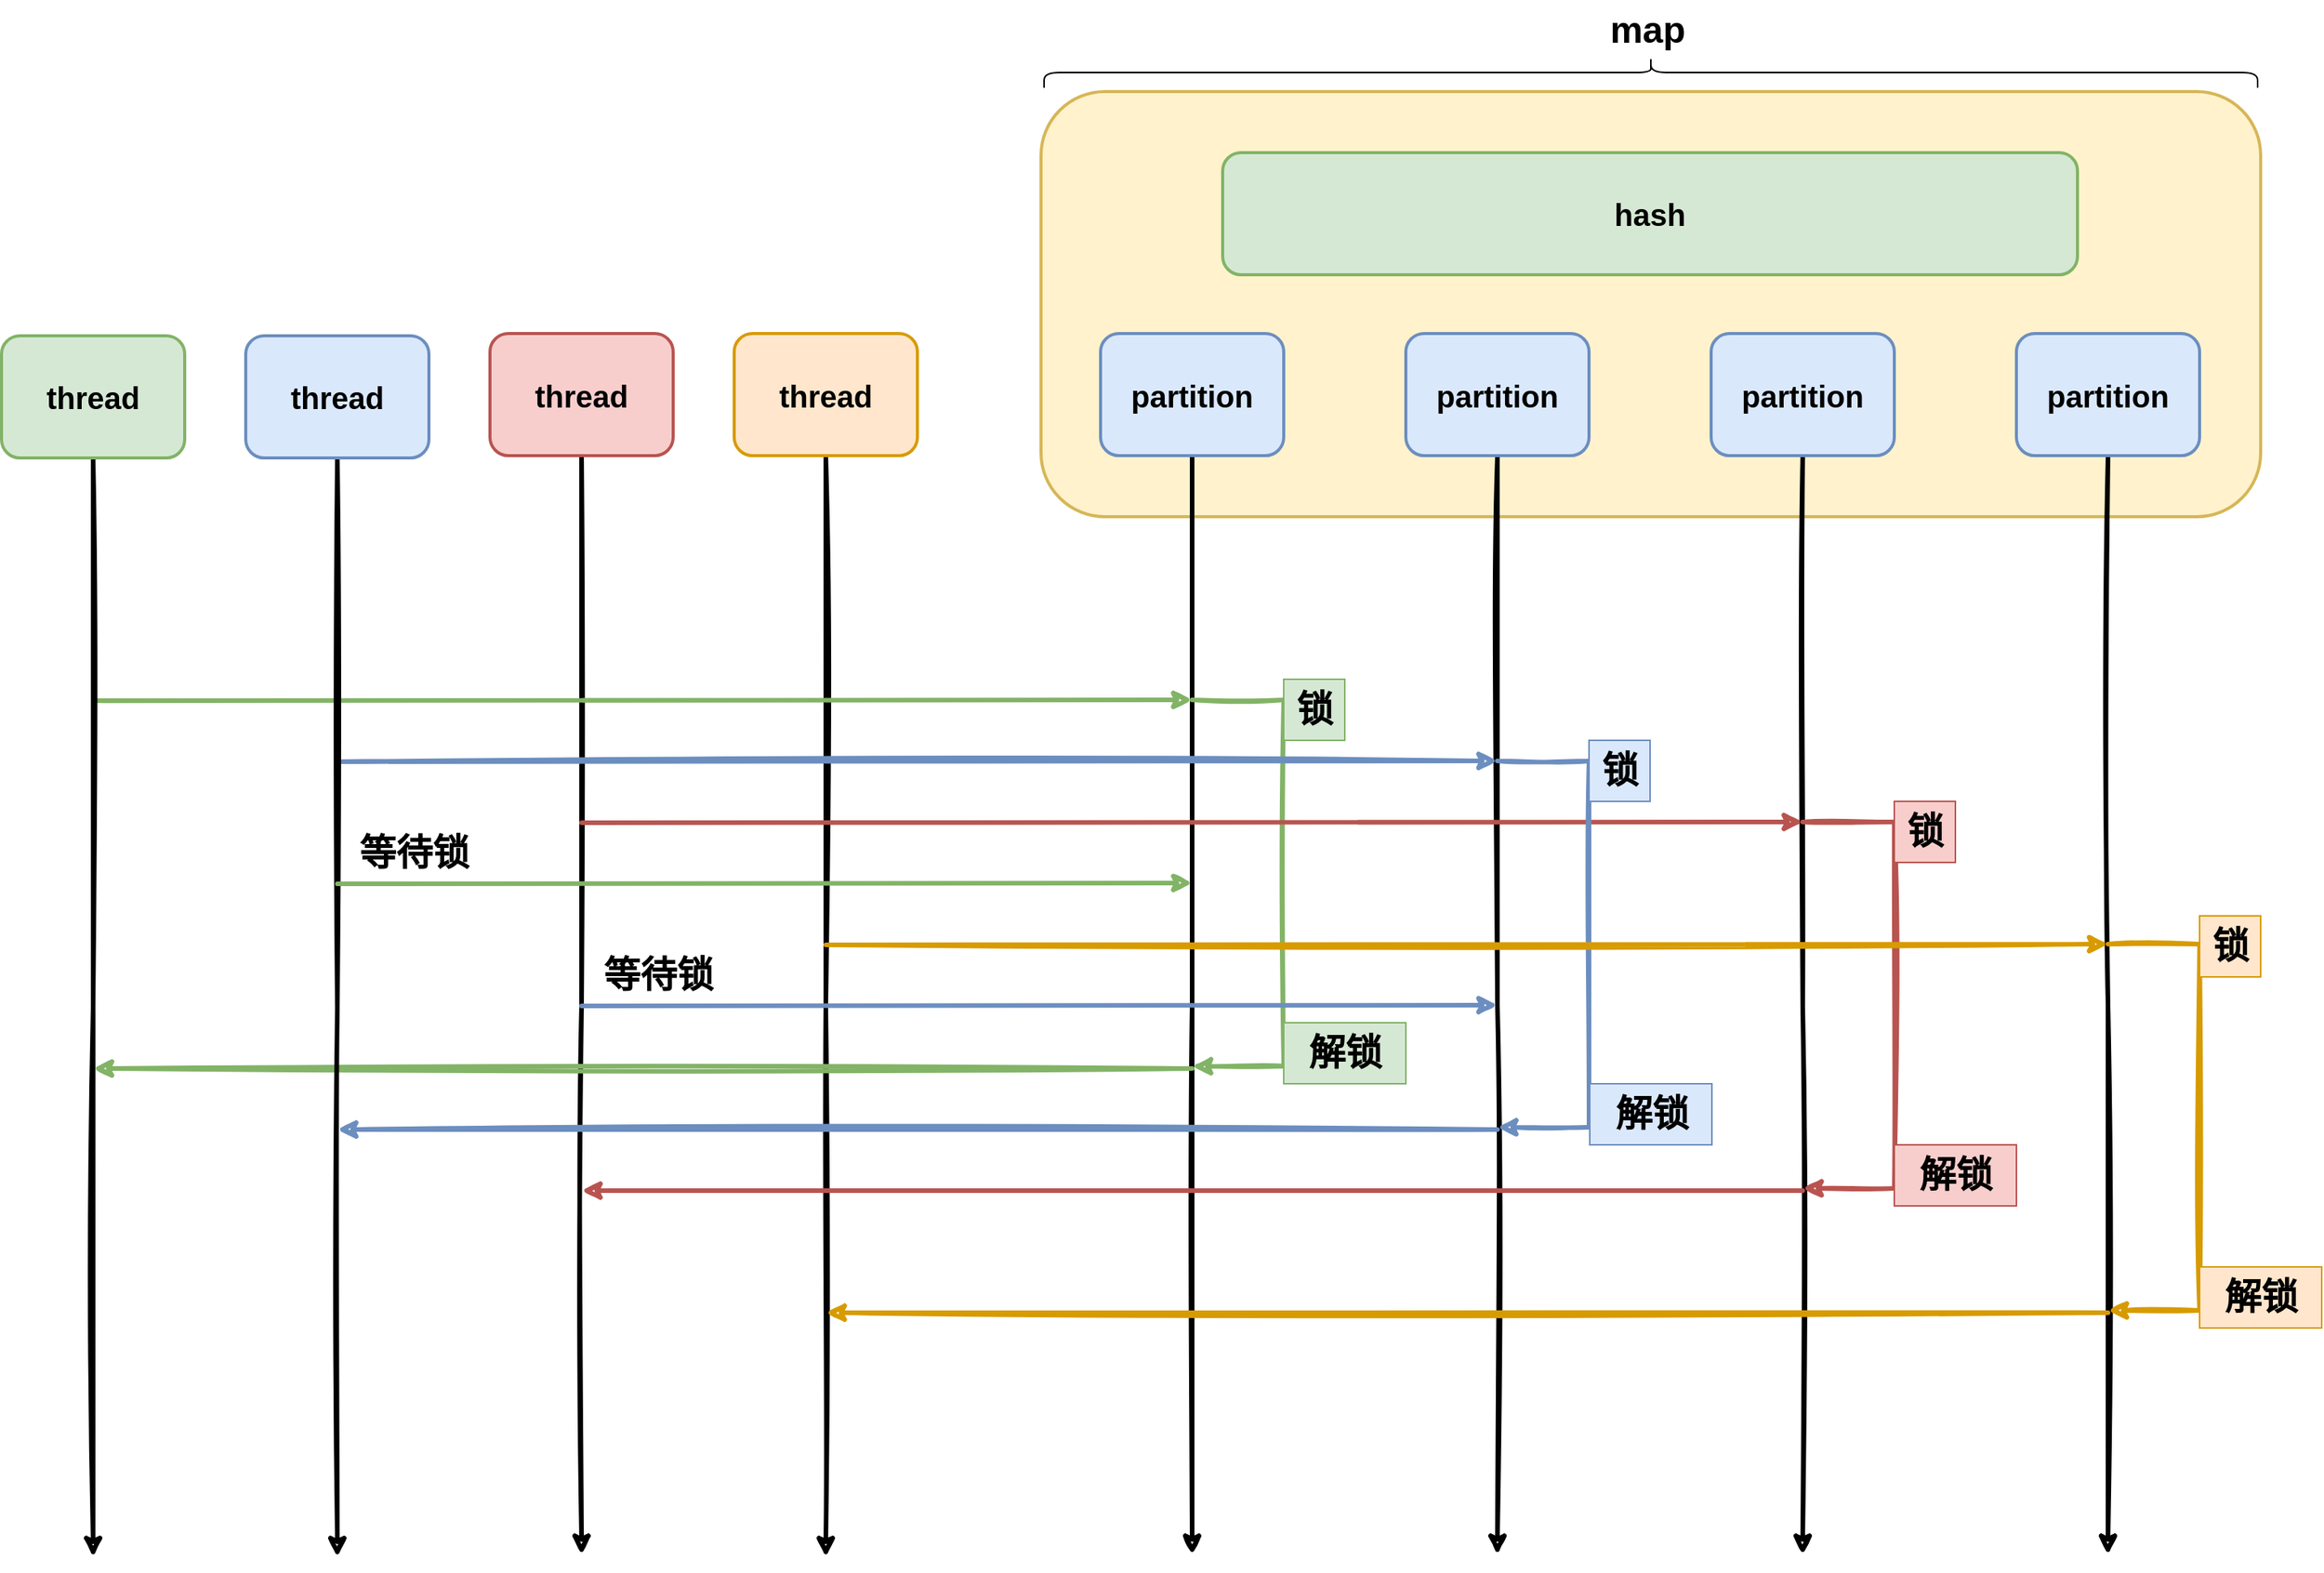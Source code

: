 <mxfile version="20.6.0" type="github">
  <diagram id="yVkCRX8mFTgZYKzHjUaJ" name="第 1 页">
    <mxGraphModel dx="1892" dy="1068" grid="1" gridSize="10" guides="1" tooltips="1" connect="1" arrows="1" fold="1" page="1" pageScale="1" pageWidth="827" pageHeight="1169" math="0" shadow="0">
      <root>
        <mxCell id="0" />
        <mxCell id="1" parent="0" />
        <mxCell id="08ZhqEpVzn3UHtBSAcFS-94" value="" style="rounded=1;whiteSpace=wrap;html=1;strokeWidth=2;fillWeight=4;hachureGap=8;hachureAngle=45;fillColor=#fff2cc;sketch=0;fontSize=20;fontStyle=1;strokeColor=#d6b656;" vertex="1" parent="1">
          <mxGeometry x="801" y="160" width="799" height="278.5" as="geometry" />
        </mxCell>
        <mxCell id="08ZhqEpVzn3UHtBSAcFS-1" style="edgeStyle=orthogonalEdgeStyle;rounded=0;sketch=1;orthogonalLoop=1;jettySize=auto;html=1;strokeWidth=3;fontSize=20;" edge="1" parent="1" source="08ZhqEpVzn3UHtBSAcFS-2">
          <mxGeometry relative="1" as="geometry">
            <mxPoint x="900" y="1118.5" as="targetPoint" />
          </mxGeometry>
        </mxCell>
        <mxCell id="08ZhqEpVzn3UHtBSAcFS-2" value="partition" style="rounded=1;whiteSpace=wrap;html=1;strokeWidth=2;fillWeight=4;hachureGap=8;hachureAngle=45;fillColor=#dae8fc;sketch=0;fontSize=20;fontStyle=1;strokeColor=#6c8ebf;" vertex="1" parent="1">
          <mxGeometry x="840" y="318.5" width="120" height="80" as="geometry" />
        </mxCell>
        <mxCell id="08ZhqEpVzn3UHtBSAcFS-3" style="edgeStyle=orthogonalEdgeStyle;rounded=0;orthogonalLoop=1;jettySize=auto;html=1;fontSize=20;strokeWidth=3;sketch=1;" edge="1" parent="1" source="08ZhqEpVzn3UHtBSAcFS-4">
          <mxGeometry relative="1" as="geometry">
            <mxPoint x="660" y="1120" as="targetPoint" />
          </mxGeometry>
        </mxCell>
        <mxCell id="08ZhqEpVzn3UHtBSAcFS-4" value="thread" style="rounded=1;whiteSpace=wrap;html=1;strokeWidth=2;fillWeight=4;hachureGap=8;hachureAngle=45;fillColor=#ffe6cc;sketch=0;fontSize=20;fontStyle=1;strokeColor=#d79b00;" vertex="1" parent="1">
          <mxGeometry x="600" y="318.5" width="120" height="80" as="geometry" />
        </mxCell>
        <mxCell id="08ZhqEpVzn3UHtBSAcFS-5" style="edgeStyle=orthogonalEdgeStyle;rounded=0;sketch=1;orthogonalLoop=1;jettySize=auto;html=1;strokeWidth=3;fontSize=20;" edge="1" parent="1" source="08ZhqEpVzn3UHtBSAcFS-6">
          <mxGeometry relative="1" as="geometry">
            <mxPoint x="1100" y="1118.5" as="targetPoint" />
          </mxGeometry>
        </mxCell>
        <mxCell id="08ZhqEpVzn3UHtBSAcFS-6" value="partition" style="rounded=1;whiteSpace=wrap;html=1;strokeWidth=2;fillWeight=4;hachureGap=8;hachureAngle=45;fillColor=#dae8fc;sketch=0;fontSize=20;fontStyle=1;strokeColor=#6c8ebf;" vertex="1" parent="1">
          <mxGeometry x="1040" y="318.5" width="120" height="80" as="geometry" />
        </mxCell>
        <mxCell id="08ZhqEpVzn3UHtBSAcFS-7" style="edgeStyle=orthogonalEdgeStyle;rounded=0;sketch=1;orthogonalLoop=1;jettySize=auto;html=1;strokeWidth=3;fontSize=20;" edge="1" parent="1" source="08ZhqEpVzn3UHtBSAcFS-8">
          <mxGeometry relative="1" as="geometry">
            <mxPoint x="500" y="1118.5" as="targetPoint" />
          </mxGeometry>
        </mxCell>
        <mxCell id="08ZhqEpVzn3UHtBSAcFS-8" value="thread" style="rounded=1;whiteSpace=wrap;html=1;strokeWidth=2;fillWeight=4;hachureGap=8;hachureAngle=45;fillColor=#f8cecc;sketch=0;fontSize=20;fontStyle=1;strokeColor=#b85450;" vertex="1" parent="1">
          <mxGeometry x="440" y="318.5" width="120" height="80" as="geometry" />
        </mxCell>
        <mxCell id="08ZhqEpVzn3UHtBSAcFS-32" style="edgeStyle=orthogonalEdgeStyle;rounded=0;sketch=1;orthogonalLoop=1;jettySize=auto;html=1;strokeWidth=3;fontSize=20;" edge="1" parent="1" source="08ZhqEpVzn3UHtBSAcFS-33">
          <mxGeometry relative="1" as="geometry">
            <mxPoint x="1300" y="1118.5" as="targetPoint" />
          </mxGeometry>
        </mxCell>
        <mxCell id="08ZhqEpVzn3UHtBSAcFS-33" value="partition" style="rounded=1;whiteSpace=wrap;html=1;strokeWidth=2;fillWeight=4;hachureGap=8;hachureAngle=45;fillColor=#dae8fc;sketch=0;fontSize=20;fontStyle=1;strokeColor=#6c8ebf;" vertex="1" parent="1">
          <mxGeometry x="1240" y="318.5" width="120" height="80" as="geometry" />
        </mxCell>
        <mxCell id="08ZhqEpVzn3UHtBSAcFS-75" value="" style="endArrow=classic;html=1;rounded=0;sketch=1;strokeWidth=3;fontSize=20;fillColor=#d5e8d4;strokeColor=#82b366;" edge="1" parent="1">
          <mxGeometry width="50" height="50" relative="1" as="geometry">
            <mxPoint x="900" y="558.5" as="sourcePoint" />
            <mxPoint x="900" y="798.5" as="targetPoint" />
            <Array as="points">
              <mxPoint x="960" y="558.5" />
              <mxPoint x="960" y="798.5" />
            </Array>
          </mxGeometry>
        </mxCell>
        <mxCell id="08ZhqEpVzn3UHtBSAcFS-76" value="" style="endArrow=classic;html=1;rounded=0;sketch=1;strokeWidth=3;fontSize=20;fillColor=#d5e8d4;strokeColor=#82b366;" edge="1" parent="1">
          <mxGeometry width="50" height="50" relative="1" as="geometry">
            <mxPoint x="180" y="559" as="sourcePoint" />
            <mxPoint x="900" y="558.5" as="targetPoint" />
          </mxGeometry>
        </mxCell>
        <mxCell id="08ZhqEpVzn3UHtBSAcFS-79" value="" style="endArrow=classic;html=1;rounded=0;sketch=1;strokeWidth=3;fontSize=20;fillColor=#dae8fc;strokeColor=#6c8ebf;" edge="1" parent="1">
          <mxGeometry width="50" height="50" relative="1" as="geometry">
            <mxPoint x="340" y="599" as="sourcePoint" />
            <mxPoint x="1100" y="598.5" as="targetPoint" />
          </mxGeometry>
        </mxCell>
        <mxCell id="08ZhqEpVzn3UHtBSAcFS-80" value="" style="endArrow=classic;html=1;rounded=0;sketch=1;strokeWidth=3;fontSize=20;fillColor=#f8cecc;strokeColor=#b85450;" edge="1" parent="1">
          <mxGeometry width="50" height="50" relative="1" as="geometry">
            <mxPoint x="500" y="639" as="sourcePoint" />
            <mxPoint x="1300" y="638.5" as="targetPoint" />
          </mxGeometry>
        </mxCell>
        <mxCell id="08ZhqEpVzn3UHtBSAcFS-82" value="等待锁" style="text;strokeColor=none;fillColor=none;html=1;fontSize=24;fontStyle=1;verticalAlign=middle;align=center;" vertex="1" parent="1">
          <mxGeometry x="340" y="638.5" width="100" height="40" as="geometry" />
        </mxCell>
        <mxCell id="08ZhqEpVzn3UHtBSAcFS-83" value="" style="endArrow=classic;html=1;rounded=0;sketch=1;strokeWidth=3;fontSize=20;fillColor=#dae8fc;strokeColor=#6c8ebf;" edge="1" parent="1">
          <mxGeometry width="50" height="50" relative="1" as="geometry">
            <mxPoint x="1100" y="598.5" as="sourcePoint" />
            <mxPoint x="1100" y="838.5" as="targetPoint" />
            <Array as="points">
              <mxPoint x="1160" y="598.5" />
              <mxPoint x="1160" y="838.5" />
            </Array>
          </mxGeometry>
        </mxCell>
        <mxCell id="08ZhqEpVzn3UHtBSAcFS-84" value="" style="endArrow=classic;html=1;rounded=0;sketch=1;strokeWidth=3;fontSize=20;fillColor=#f8cecc;strokeColor=#b85450;" edge="1" parent="1">
          <mxGeometry width="50" height="50" relative="1" as="geometry">
            <mxPoint x="1300" y="638.5" as="sourcePoint" />
            <mxPoint x="1300" y="878.5" as="targetPoint" />
            <Array as="points">
              <mxPoint x="1360" y="638.5" />
              <mxPoint x="1360" y="878.5" />
            </Array>
          </mxGeometry>
        </mxCell>
        <mxCell id="08ZhqEpVzn3UHtBSAcFS-85" value="锁" style="text;html=1;fontSize=24;fontStyle=1;verticalAlign=middle;align=center;fillColor=#d5e8d4;strokeColor=#82b366;" vertex="1" parent="1">
          <mxGeometry x="960" y="545" width="40" height="40" as="geometry" />
        </mxCell>
        <mxCell id="08ZhqEpVzn3UHtBSAcFS-86" value="解锁" style="text;strokeColor=#82b366;fillColor=#d5e8d4;html=1;fontSize=24;fontStyle=1;verticalAlign=middle;align=center;" vertex="1" parent="1">
          <mxGeometry x="960" y="770" width="80" height="40" as="geometry" />
        </mxCell>
        <mxCell id="08ZhqEpVzn3UHtBSAcFS-88" style="edgeStyle=orthogonalEdgeStyle;rounded=0;sketch=1;orthogonalLoop=1;jettySize=auto;html=1;strokeWidth=3;" edge="1" parent="1" source="08ZhqEpVzn3UHtBSAcFS-87">
          <mxGeometry relative="1" as="geometry">
            <mxPoint x="1500" y="1118.5" as="targetPoint" />
          </mxGeometry>
        </mxCell>
        <mxCell id="08ZhqEpVzn3UHtBSAcFS-87" value="partition" style="rounded=1;whiteSpace=wrap;html=1;strokeWidth=2;fillWeight=4;hachureGap=8;hachureAngle=45;fillColor=#dae8fc;sketch=0;fontSize=20;fontStyle=1;strokeColor=#6c8ebf;" vertex="1" parent="1">
          <mxGeometry x="1440" y="318.5" width="120" height="80" as="geometry" />
        </mxCell>
        <mxCell id="08ZhqEpVzn3UHtBSAcFS-95" value="" style="shape=curlyBracket;whiteSpace=wrap;html=1;rounded=1;labelPosition=left;verticalLabelPosition=middle;align=right;verticalAlign=middle;rotation=90;" vertex="1" parent="1">
          <mxGeometry x="1190.5" y="-250" width="20" height="795" as="geometry" />
        </mxCell>
        <mxCell id="08ZhqEpVzn3UHtBSAcFS-96" value="map" style="text;strokeColor=none;fillColor=none;html=1;fontSize=24;fontStyle=1;verticalAlign=middle;align=center;" vertex="1" parent="1">
          <mxGeometry x="1147.5" y="100" width="100" height="40" as="geometry" />
        </mxCell>
        <mxCell id="08ZhqEpVzn3UHtBSAcFS-97" value="" style="endArrow=classic;html=1;rounded=0;sketch=1;strokeWidth=3;fontSize=20;fillColor=#ffe6cc;strokeColor=#d79b00;" edge="1" parent="1">
          <mxGeometry width="50" height="50" relative="1" as="geometry">
            <mxPoint x="660" y="719" as="sourcePoint" />
            <mxPoint x="1500" y="718.5" as="targetPoint" />
          </mxGeometry>
        </mxCell>
        <mxCell id="08ZhqEpVzn3UHtBSAcFS-98" value="" style="endArrow=classic;html=1;rounded=0;sketch=1;strokeWidth=3;fontSize=20;fillColor=#ffe6cc;strokeColor=#d79b00;" edge="1" parent="1">
          <mxGeometry width="50" height="50" relative="1" as="geometry">
            <mxPoint x="1500" y="718.5" as="sourcePoint" />
            <mxPoint x="1500" y="958.5" as="targetPoint" />
            <Array as="points">
              <mxPoint x="1560" y="718.5" />
              <mxPoint x="1560" y="958.5" />
            </Array>
          </mxGeometry>
        </mxCell>
        <mxCell id="08ZhqEpVzn3UHtBSAcFS-99" value="" style="endArrow=classic;html=1;rounded=0;sketch=1;strokeWidth=3;fontSize=20;fillColor=#dae8fc;strokeColor=#6c8ebf;" edge="1" parent="1">
          <mxGeometry width="50" height="50" relative="1" as="geometry">
            <mxPoint x="500" y="759" as="sourcePoint" />
            <mxPoint x="1100.0" y="758.5" as="targetPoint" />
          </mxGeometry>
        </mxCell>
        <mxCell id="08ZhqEpVzn3UHtBSAcFS-100" value="等待锁" style="text;strokeColor=none;fillColor=none;html=1;fontSize=24;fontStyle=1;verticalAlign=middle;align=center;" vertex="1" parent="1">
          <mxGeometry x="500" y="718.5" width="100" height="40" as="geometry" />
        </mxCell>
        <mxCell id="08ZhqEpVzn3UHtBSAcFS-101" value="锁" style="text;html=1;fontSize=24;fontStyle=1;verticalAlign=middle;align=center;fillColor=#dae8fc;strokeColor=#6c8ebf;" vertex="1" parent="1">
          <mxGeometry x="1160" y="585" width="40" height="40" as="geometry" />
        </mxCell>
        <mxCell id="08ZhqEpVzn3UHtBSAcFS-102" value="解锁" style="text;strokeColor=#6c8ebf;fillColor=#dae8fc;html=1;fontSize=24;fontStyle=1;verticalAlign=middle;align=center;" vertex="1" parent="1">
          <mxGeometry x="1160.5" y="810" width="80" height="40" as="geometry" />
        </mxCell>
        <mxCell id="08ZhqEpVzn3UHtBSAcFS-103" value="锁" style="text;html=1;fontSize=24;fontStyle=1;verticalAlign=middle;align=center;fillColor=#f8cecc;strokeColor=#b85450;" vertex="1" parent="1">
          <mxGeometry x="1360" y="625" width="40" height="40" as="geometry" />
        </mxCell>
        <mxCell id="08ZhqEpVzn3UHtBSAcFS-104" value="解锁" style="text;strokeColor=#b85450;fillColor=#f8cecc;html=1;fontSize=24;fontStyle=1;verticalAlign=middle;align=center;" vertex="1" parent="1">
          <mxGeometry x="1360" y="850" width="80" height="40" as="geometry" />
        </mxCell>
        <mxCell id="08ZhqEpVzn3UHtBSAcFS-105" value="锁" style="text;html=1;fontSize=24;fontStyle=1;verticalAlign=middle;align=center;fillColor=#ffe6cc;strokeColor=#d79b00;" vertex="1" parent="1">
          <mxGeometry x="1560" y="700" width="40" height="40" as="geometry" />
        </mxCell>
        <mxCell id="08ZhqEpVzn3UHtBSAcFS-106" value="解锁" style="text;strokeColor=#d79b00;fillColor=#ffe6cc;html=1;fontSize=24;fontStyle=1;verticalAlign=middle;align=center;" vertex="1" parent="1">
          <mxGeometry x="1560" y="930" width="80" height="40" as="geometry" />
        </mxCell>
        <mxCell id="08ZhqEpVzn3UHtBSAcFS-107" value="" style="endArrow=classic;html=1;rounded=0;sketch=1;strokeWidth=3;fontSize=20;fillColor=#d5e8d4;strokeColor=#82b366;" edge="1" parent="1">
          <mxGeometry width="50" height="50" relative="1" as="geometry">
            <mxPoint x="900" y="800" as="sourcePoint" />
            <mxPoint x="180" y="800" as="targetPoint" />
          </mxGeometry>
        </mxCell>
        <mxCell id="08ZhqEpVzn3UHtBSAcFS-111" style="edgeStyle=orthogonalEdgeStyle;rounded=0;sketch=1;orthogonalLoop=1;jettySize=auto;html=1;strokeWidth=3;" edge="1" parent="1" source="08ZhqEpVzn3UHtBSAcFS-108">
          <mxGeometry relative="1" as="geometry">
            <mxPoint x="340" y="1120" as="targetPoint" />
          </mxGeometry>
        </mxCell>
        <mxCell id="08ZhqEpVzn3UHtBSAcFS-108" value="thread" style="rounded=1;whiteSpace=wrap;html=1;strokeWidth=2;fillWeight=4;hachureGap=8;hachureAngle=45;fillColor=#dae8fc;sketch=0;fontSize=20;fontStyle=1;strokeColor=#6c8ebf;" vertex="1" parent="1">
          <mxGeometry x="280" y="320" width="120" height="80" as="geometry" />
        </mxCell>
        <mxCell id="08ZhqEpVzn3UHtBSAcFS-110" style="edgeStyle=orthogonalEdgeStyle;rounded=0;sketch=1;orthogonalLoop=1;jettySize=auto;html=1;strokeWidth=3;" edge="1" parent="1" source="08ZhqEpVzn3UHtBSAcFS-109">
          <mxGeometry relative="1" as="geometry">
            <mxPoint x="180" y="1120" as="targetPoint" />
          </mxGeometry>
        </mxCell>
        <mxCell id="08ZhqEpVzn3UHtBSAcFS-109" value="thread" style="rounded=1;whiteSpace=wrap;html=1;strokeWidth=2;fillWeight=4;hachureGap=8;hachureAngle=45;fillColor=#d5e8d4;sketch=0;fontSize=20;fontStyle=1;strokeColor=#82b366;" vertex="1" parent="1">
          <mxGeometry x="120" y="320" width="120" height="80" as="geometry" />
        </mxCell>
        <mxCell id="08ZhqEpVzn3UHtBSAcFS-112" value="" style="endArrow=classic;html=1;rounded=0;sketch=1;strokeWidth=3;fontSize=20;fillColor=#dae8fc;strokeColor=#6c8ebf;" edge="1" parent="1">
          <mxGeometry width="50" height="50" relative="1" as="geometry">
            <mxPoint x="1100" y="840" as="sourcePoint" />
            <mxPoint x="340" y="840" as="targetPoint" />
          </mxGeometry>
        </mxCell>
        <mxCell id="08ZhqEpVzn3UHtBSAcFS-113" value="" style="endArrow=classic;html=1;rounded=0;sketch=1;strokeWidth=3;fontSize=20;fillColor=#f8cecc;strokeColor=#b85450;" edge="1" parent="1">
          <mxGeometry width="50" height="50" relative="1" as="geometry">
            <mxPoint x="1300" y="880" as="sourcePoint" />
            <mxPoint x="500" y="880" as="targetPoint" />
          </mxGeometry>
        </mxCell>
        <mxCell id="08ZhqEpVzn3UHtBSAcFS-114" value="" style="endArrow=classic;html=1;rounded=0;sketch=1;strokeWidth=3;fontSize=20;fillColor=#d5e8d4;strokeColor=#82b366;" edge="1" parent="1">
          <mxGeometry width="50" height="50" relative="1" as="geometry">
            <mxPoint x="340" y="679" as="sourcePoint" />
            <mxPoint x="900" y="678.5" as="targetPoint" />
          </mxGeometry>
        </mxCell>
        <mxCell id="08ZhqEpVzn3UHtBSAcFS-115" value="" style="endArrow=classic;html=1;rounded=0;sketch=1;strokeWidth=3;fontSize=20;fillColor=#ffe6cc;strokeColor=#d79b00;" edge="1" parent="1">
          <mxGeometry width="50" height="50" relative="1" as="geometry">
            <mxPoint x="1500" y="960" as="sourcePoint" />
            <mxPoint x="660" y="960" as="targetPoint" />
          </mxGeometry>
        </mxCell>
        <mxCell id="08ZhqEpVzn3UHtBSAcFS-116" value="hash" style="rounded=1;whiteSpace=wrap;html=1;strokeWidth=2;fillWeight=4;hachureGap=8;hachureAngle=45;fillColor=#d5e8d4;sketch=0;fontSize=20;fontStyle=1;strokeColor=#82b366;" vertex="1" parent="1">
          <mxGeometry x="920" y="200" width="560" height="80" as="geometry" />
        </mxCell>
      </root>
    </mxGraphModel>
  </diagram>
</mxfile>

